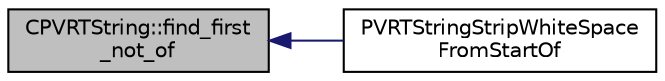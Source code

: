 digraph "CPVRTString::find_first_not_of"
{
  edge [fontname="Helvetica",fontsize="10",labelfontname="Helvetica",labelfontsize="10"];
  node [fontname="Helvetica",fontsize="10",shape=record];
  rankdir="LR";
  Node1 [label="CPVRTString::find_first\l_not_of",height=0.2,width=0.4,color="black", fillcolor="grey75", style="filled", fontcolor="black"];
  Node1 -> Node2 [dir="back",color="midnightblue",fontsize="10",style="solid"];
  Node2 [label="PVRTStringStripWhiteSpace\lFromStartOf",height=0.2,width=0.4,color="black", fillcolor="white", style="filled",URL="$_p_v_r_t_string_8h.html#abdc3e4e74fce57433e0bbf235dfb0c0d"];
}
